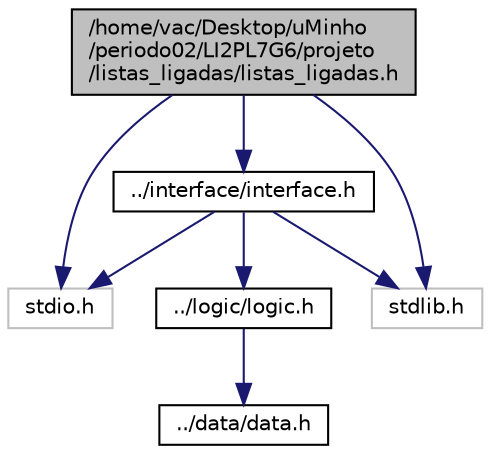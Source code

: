 digraph "/home/vac/Desktop/uMinho/periodo02/LI2PL7G6/projeto/listas_ligadas/listas_ligadas.h"
{
  edge [fontname="Helvetica",fontsize="10",labelfontname="Helvetica",labelfontsize="10"];
  node [fontname="Helvetica",fontsize="10",shape=record];
  Node0 [label="/home/vac/Desktop/uMinho\l/periodo02/LI2PL7G6/projeto\l/listas_ligadas/listas_ligadas.h",height=0.2,width=0.4,color="black", fillcolor="grey75", style="filled", fontcolor="black"];
  Node0 -> Node1 [color="midnightblue",fontsize="10",style="solid",fontname="Helvetica"];
  Node1 [label="stdio.h",height=0.2,width=0.4,color="grey75", fillcolor="white", style="filled"];
  Node0 -> Node2 [color="midnightblue",fontsize="10",style="solid",fontname="Helvetica"];
  Node2 [label="stdlib.h",height=0.2,width=0.4,color="grey75", fillcolor="white", style="filled"];
  Node0 -> Node3 [color="midnightblue",fontsize="10",style="solid",fontname="Helvetica"];
  Node3 [label="../interface/interface.h",height=0.2,width=0.4,color="black", fillcolor="white", style="filled",URL="$interface_8h.html"];
  Node3 -> Node1 [color="midnightblue",fontsize="10",style="solid",fontname="Helvetica"];
  Node3 -> Node2 [color="midnightblue",fontsize="10",style="solid",fontname="Helvetica"];
  Node3 -> Node4 [color="midnightblue",fontsize="10",style="solid",fontname="Helvetica"];
  Node4 [label="../logic/logic.h",height=0.2,width=0.4,color="black", fillcolor="white", style="filled",URL="$logic_8h.html"];
  Node4 -> Node5 [color="midnightblue",fontsize="10",style="solid",fontname="Helvetica"];
  Node5 [label="../data/data.h",height=0.2,width=0.4,color="black", fillcolor="white", style="filled",URL="$data_8h.html"];
}
